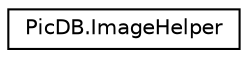 digraph "Graphical Class Hierarchy"
{
  edge [fontname="Helvetica",fontsize="10",labelfontname="Helvetica",labelfontsize="10"];
  node [fontname="Helvetica",fontsize="10",shape=record];
  rankdir="LR";
  Node0 [label="PicDB.ImageHelper",height=0.2,width=0.4,color="black", fillcolor="white", style="filled",URL="$classPicDB_1_1ImageHelper.html"];
}
